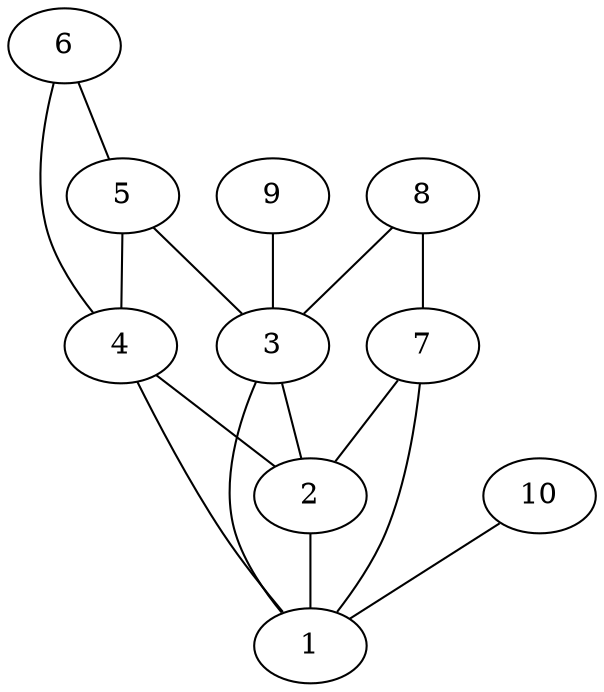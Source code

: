 graph G {
2 -- 1;
3 -- 1;
4 -- 2;
5 -- 3;
6 -- 5;
7 -- 1;
8 -- 3;
9 -- 3;
10 -- 1;
3 -- 2;
4 -- 1;
5 -- 4;
6 -- 4;
7 -- 2;
8 -- 7;
}
